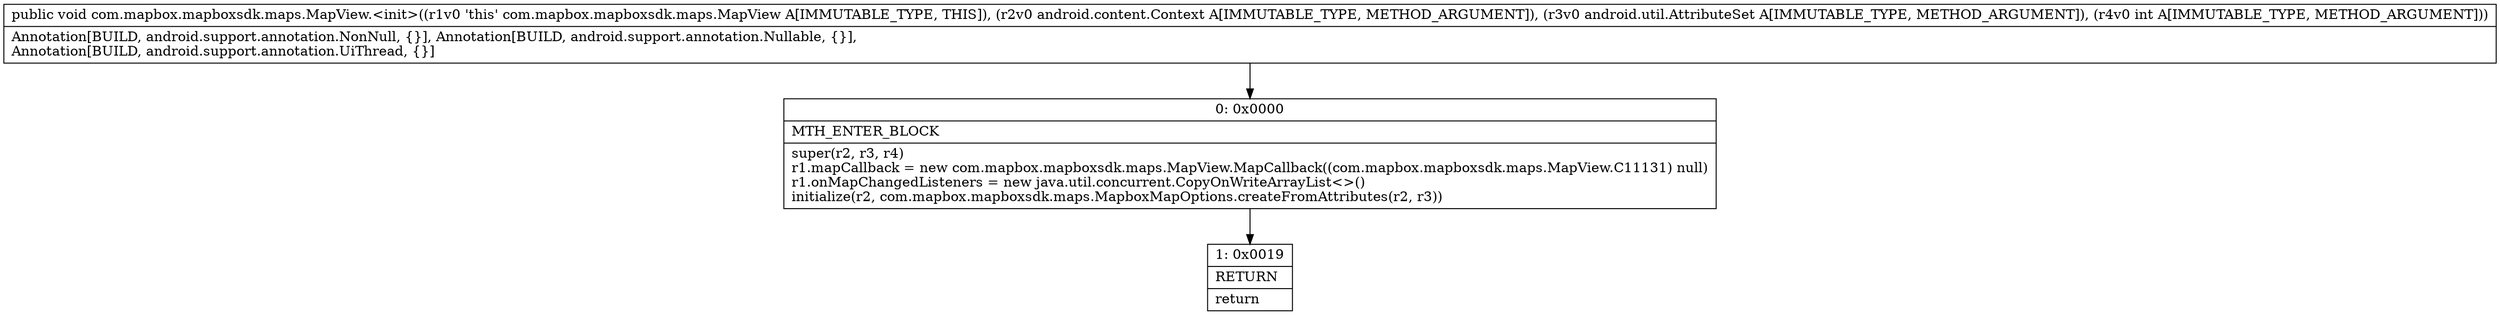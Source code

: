 digraph "CFG forcom.mapbox.mapboxsdk.maps.MapView.\<init\>(Landroid\/content\/Context;Landroid\/util\/AttributeSet;I)V" {
Node_0 [shape=record,label="{0\:\ 0x0000|MTH_ENTER_BLOCK\l|super(r2, r3, r4)\lr1.mapCallback = new com.mapbox.mapboxsdk.maps.MapView.MapCallback((com.mapbox.mapboxsdk.maps.MapView.C11131) null)\lr1.onMapChangedListeners = new java.util.concurrent.CopyOnWriteArrayList\<\>()\linitialize(r2, com.mapbox.mapboxsdk.maps.MapboxMapOptions.createFromAttributes(r2, r3))\l}"];
Node_1 [shape=record,label="{1\:\ 0x0019|RETURN\l|return\l}"];
MethodNode[shape=record,label="{public void com.mapbox.mapboxsdk.maps.MapView.\<init\>((r1v0 'this' com.mapbox.mapboxsdk.maps.MapView A[IMMUTABLE_TYPE, THIS]), (r2v0 android.content.Context A[IMMUTABLE_TYPE, METHOD_ARGUMENT]), (r3v0 android.util.AttributeSet A[IMMUTABLE_TYPE, METHOD_ARGUMENT]), (r4v0 int A[IMMUTABLE_TYPE, METHOD_ARGUMENT]))  | Annotation[BUILD, android.support.annotation.NonNull, \{\}], Annotation[BUILD, android.support.annotation.Nullable, \{\}], \lAnnotation[BUILD, android.support.annotation.UiThread, \{\}]\l}"];
MethodNode -> Node_0;
Node_0 -> Node_1;
}

